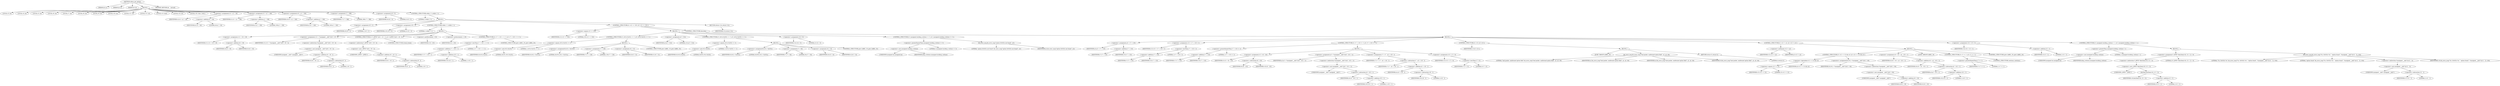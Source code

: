 digraph udhcp_get_option {  
"1000114" [label = "(METHOD,udhcp_get_option)" ]
"1000115" [label = "(PARAM,int a1)" ]
"1000116" [label = "(PARAM,int a2)" ]
"1000117" [label = "(PARAM,int a3)" ]
"1000118" [label = "(BLOCK,,)" ]
"1000119" [label = "(LOCAL,v3: int)" ]
"1000120" [label = "(LOCAL,v4: int)" ]
"1000121" [label = "(LOCAL,v5: int)" ]
"1000122" [label = "(LOCAL,v6: int)" ]
"1000123" [label = "(LOCAL,v7: int)" ]
"1000124" [label = "(LOCAL,v8: int)" ]
"1000125" [label = "(LOCAL,v9: int)" ]
"1000126" [label = "(LOCAL,v10: int)" ]
"1000127" [label = "(LOCAL,v11: int)" ]
"1000128" [label = "(LOCAL,v12: int)" ]
"1000129" [label = "(LOCAL,v13: bool)" ]
"1000130" [label = "(LOCAL,v14: int)" ]
"1000131" [label = "(LOCAL,v16: char [ 546 ])" ]
"1000132" [label = "(<operator>.assignment,v4 = a1 + 44)" ]
"1000133" [label = "(IDENTIFIER,v4,v4 = a1 + 44)" ]
"1000134" [label = "(<operator>.addition,a1 + 44)" ]
"1000135" [label = "(IDENTIFIER,a1,a1 + 44)" ]
"1000136" [label = "(LITERAL,44,a1 + 44)" ]
"1000137" [label = "(<operator>.assignment,v5 = a1 + 108)" ]
"1000138" [label = "(IDENTIFIER,v5,v5 = a1 + 108)" ]
"1000139" [label = "(<operator>.addition,a1 + 108)" ]
"1000140" [label = "(IDENTIFIER,a1,a1 + 108)" ]
"1000141" [label = "(LITERAL,108,a1 + 108)" ]
"1000142" [label = "(<operator>.assignment,v6 = a1 + 240)" ]
"1000143" [label = "(IDENTIFIER,v6,v6 = a1 + 240)" ]
"1000144" [label = "(<operator>.addition,a1 + 240)" ]
"1000145" [label = "(IDENTIFIER,a1,a1 + 240)" ]
"1000146" [label = "(LITERAL,240,a1 + 240)" ]
"1000147" [label = "(<operator>.assignment,v7 = 388)" ]
"1000148" [label = "(IDENTIFIER,v7,v7 = 388)" ]
"1000149" [label = "(LITERAL,388,v7 = 388)" ]
"1000150" [label = "(<operator>.assignment,v8 = 0)" ]
"1000151" [label = "(IDENTIFIER,v8,v8 = 0)" ]
"1000152" [label = "(LITERAL,0,v8 = 0)" ]
"1000153" [label = "(CONTROL_STRUCTURE,while ( 2 ),while ( 2 ))" ]
"1000154" [label = "(LITERAL,2,while ( 2 ))" ]
"1000155" [label = "(BLOCK,,)" ]
"1000156" [label = "(<operator>.assignment,v9 = 2)" ]
"1000157" [label = "(IDENTIFIER,v9,v9 = 2)" ]
"1000158" [label = "(LITERAL,2,v9 = 2)" ]
"1000159" [label = "(<operator>.assignment,v10 = 0)" ]
"1000160" [label = "(IDENTIFIER,v10,v10 = 0)" ]
"1000161" [label = "(LITERAL,0,v10 = 0)" ]
"1000162" [label = "(CONTROL_STRUCTURE,while ( 1 ),while ( 1 ))" ]
"1000163" [label = "(LITERAL,1,while ( 1 ))" ]
"1000164" [label = "(BLOCK,,)" ]
"1000165" [label = "(<operator>.assignment,v11 = v6 + v9)" ]
"1000166" [label = "(IDENTIFIER,v11,v11 = v6 + v9)" ]
"1000167" [label = "(<operator>.addition,v6 + v9)" ]
"1000168" [label = "(IDENTIFIER,v6,v6 + v9)" ]
"1000169" [label = "(IDENTIFIER,v9,v6 + v9)" ]
"1000170" [label = "(<operator>.assignment,v12 = *(unsigned __int8 *)(v6 + v9 - 2))" ]
"1000171" [label = "(IDENTIFIER,v12,v12 = *(unsigned __int8 *)(v6 + v9 - 2))" ]
"1000172" [label = "(<operator>.indirection,*(unsigned __int8 *)(v6 + v9 - 2))" ]
"1000173" [label = "(<operator>.cast,(unsigned __int8 *)(v6 + v9 - 2))" ]
"1000174" [label = "(UNKNOWN,unsigned __int8 *,unsigned __int8 *)" ]
"1000175" [label = "(<operator>.addition,v6 + v9 - 2)" ]
"1000176" [label = "(IDENTIFIER,v6,v6 + v9 - 2)" ]
"1000177" [label = "(<operator>.subtraction,v9 - 2)" ]
"1000178" [label = "(IDENTIFIER,v9,v9 - 2)" ]
"1000179" [label = "(LITERAL,2,v9 - 2)" ]
"1000180" [label = "(CONTROL_STRUCTURE,if ( *(_BYTE *)(v6 + v9 - 2) ),if ( *(_BYTE *)(v6 + v9 - 2) ))" ]
"1000181" [label = "(<operator>.indirection,*(_BYTE *)(v6 + v9 - 2))" ]
"1000182" [label = "(<operator>.cast,(_BYTE *)(v6 + v9 - 2))" ]
"1000183" [label = "(UNKNOWN,_BYTE *,_BYTE *)" ]
"1000184" [label = "(<operator>.addition,v6 + v9 - 2)" ]
"1000185" [label = "(IDENTIFIER,v6,v6 + v9 - 2)" ]
"1000186" [label = "(<operator>.subtraction,v9 - 2)" ]
"1000187" [label = "(IDENTIFIER,v9,v9 - 2)" ]
"1000188" [label = "(LITERAL,2,v9 - 2)" ]
"1000189" [label = "(CONTROL_STRUCTURE,break;,break;)" ]
"1000190" [label = "(<operator>.preDecrement,--v10)" ]
"1000191" [label = "(IDENTIFIER,v10,--v10)" ]
"1000192" [label = "(<operator>.preIncrement,++v9)" ]
"1000193" [label = "(IDENTIFIER,v9,++v9)" ]
"1000194" [label = "(CONTROL_STRUCTURE,if ( v7 + v10 + 1 < 2 ),if ( v7 + v10 + 1 < 2 ))" ]
"1000195" [label = "(<operator>.lessThan,v7 + v10 + 1 < 2)" ]
"1000196" [label = "(<operator>.addition,v7 + v10 + 1)" ]
"1000197" [label = "(IDENTIFIER,v7,v7 + v10 + 1)" ]
"1000198" [label = "(<operator>.addition,v10 + 1)" ]
"1000199" [label = "(IDENTIFIER,v10,v10 + 1)" ]
"1000200" [label = "(LITERAL,1,v10 + 1)" ]
"1000201" [label = "(LITERAL,2,v7 + v10 + 1 < 2)" ]
"1000202" [label = "(CONTROL_STRUCTURE,goto LABEL_20;,goto LABEL_20;)" ]
"1000203" [label = "(CONTROL_STRUCTURE,if ( v12 == 255 ),if ( v12 == 255 ))" ]
"1000204" [label = "(<operator>.equals,v12 == 255)" ]
"1000205" [label = "(IDENTIFIER,v12,v12 == 255)" ]
"1000206" [label = "(LITERAL,255,v12 == 255)" ]
"1000207" [label = "(BLOCK,,)" ]
"1000208" [label = "(CONTROL_STRUCTURE,if ( (v8 & 0x101) == 1 ),if ( (v8 & 0x101) == 1 ))" ]
"1000209" [label = "(<operator>.equals,(v8 & 0x101) == 1)" ]
"1000210" [label = "(<operator>.and,v8 & 0x101)" ]
"1000211" [label = "(IDENTIFIER,v8,v8 & 0x101)" ]
"1000212" [label = "(LITERAL,0x101,v8 & 0x101)" ]
"1000213" [label = "(LITERAL,1,(v8 & 0x101) == 1)" ]
"1000214" [label = "(BLOCK,,)" ]
"1000215" [label = "(<operators>.assignmentOr,v8 |= 0x101u)" ]
"1000216" [label = "(IDENTIFIER,v8,v8 |= 0x101u)" ]
"1000217" [label = "(LITERAL,0x101u,v8 |= 0x101u)" ]
"1000218" [label = "(<operator>.assignment,v7 = 128)" ]
"1000219" [label = "(IDENTIFIER,v7,v7 = 128)" ]
"1000220" [label = "(LITERAL,128,v7 = 128)" ]
"1000221" [label = "(<operator>.assignment,v6 = v5)" ]
"1000222" [label = "(IDENTIFIER,v6,v6 = v5)" ]
"1000223" [label = "(IDENTIFIER,v5,v6 = v5)" ]
"1000224" [label = "(CONTROL_STRUCTURE,goto LABEL_19;,goto LABEL_19;)" ]
"1000225" [label = "(<operator>.assignment,a3 = 514)" ]
"1000226" [label = "(IDENTIFIER,a3,a3 = 514)" ]
"1000227" [label = "(LITERAL,514,a3 = 514)" ]
"1000228" [label = "(CONTROL_STRUCTURE,if ( (v8 & 0x202) == 2 ),if ( (v8 & 0x202) == 2 ))" ]
"1000229" [label = "(<operator>.equals,(v8 & 0x202) == 2)" ]
"1000230" [label = "(<operator>.and,v8 & 0x202)" ]
"1000231" [label = "(IDENTIFIER,v8,v8 & 0x202)" ]
"1000232" [label = "(LITERAL,0x202,v8 & 0x202)" ]
"1000233" [label = "(LITERAL,2,(v8 & 0x202) == 2)" ]
"1000234" [label = "(BLOCK,,)" ]
"1000235" [label = "(<operators>.assignmentOr,v8 |= 0x202u)" ]
"1000236" [label = "(IDENTIFIER,v8,v8 |= 0x202u)" ]
"1000237" [label = "(LITERAL,0x202u,v8 |= 0x202u)" ]
"1000238" [label = "(<operator>.assignment,v7 = 64)" ]
"1000239" [label = "(IDENTIFIER,v7,v7 = 64)" ]
"1000240" [label = "(LITERAL,64,v7 = 64)" ]
"1000241" [label = "(<operator>.assignment,v6 = v4)" ]
"1000242" [label = "(IDENTIFIER,v6,v6 = v4)" ]
"1000243" [label = "(IDENTIFIER,v4,v6 = v4)" ]
"1000244" [label = "(CONTROL_STRUCTURE,goto LABEL_19;,goto LABEL_19;)" ]
"1000245" [label = "(<operator>.assignment,v14 = 0)" ]
"1000246" [label = "(IDENTIFIER,v14,v14 = 0)" ]
"1000247" [label = "(LITERAL,0,v14 = 0)" ]
"1000248" [label = "(CONTROL_STRUCTURE,if ( (unsigned int)dhcp_verbose >= 3 ),if ( (unsigned int)dhcp_verbose >= 3 ))" ]
"1000249" [label = "(<operator>.greaterEqualsThan,(unsigned int)dhcp_verbose >= 3)" ]
"1000250" [label = "(<operator>.cast,(unsigned int)dhcp_verbose)" ]
"1000251" [label = "(UNKNOWN,unsigned int,unsigned int)" ]
"1000252" [label = "(IDENTIFIER,dhcp_verbose,(unsigned int)dhcp_verbose)" ]
"1000253" [label = "(LITERAL,3,(unsigned int)dhcp_verbose >= 3)" ]
"1000254" [label = "(bb_error_msg,bb_error_msg(\"option 0x%02x not found\", a2))" ]
"1000255" [label = "(LITERAL,\"option 0x%02x not found\",bb_error_msg(\"option 0x%02x not found\", a2))" ]
"1000256" [label = "(IDENTIFIER,a2,bb_error_msg(\"option 0x%02x not found\", a2))" ]
"1000257" [label = "(CONTROL_STRUCTURE,else,else)" ]
"1000258" [label = "(BLOCK,,)" ]
"1000259" [label = "(<operator>.assignment,a3 = v7 + v10)" ]
"1000260" [label = "(IDENTIFIER,a3,a3 = v7 + v10)" ]
"1000261" [label = "(<operator>.addition,v7 + v10)" ]
"1000262" [label = "(IDENTIFIER,v7,v7 + v10)" ]
"1000263" [label = "(IDENTIFIER,v10,v7 + v10)" ]
"1000264" [label = "(<operator>.assignment,v13 = v7 + v10 < 2)" ]
"1000265" [label = "(IDENTIFIER,v13,v13 = v7 + v10 < 2)" ]
"1000266" [label = "(<operator>.lessThan,v7 + v10 < 2)" ]
"1000267" [label = "(<operator>.addition,v7 + v10)" ]
"1000268" [label = "(IDENTIFIER,v7,v7 + v10)" ]
"1000269" [label = "(IDENTIFIER,v10,v7 + v10)" ]
"1000270" [label = "(LITERAL,2,v7 + v10 < 2)" ]
"1000271" [label = "(CONTROL_STRUCTURE,if ( v7 + v10 >= 2 ),if ( v7 + v10 >= 2 ))" ]
"1000272" [label = "(<operator>.greaterEqualsThan,v7 + v10 >= 2)" ]
"1000273" [label = "(<operator>.addition,v7 + v10)" ]
"1000274" [label = "(IDENTIFIER,v7,v7 + v10)" ]
"1000275" [label = "(IDENTIFIER,v10,v7 + v10)" ]
"1000276" [label = "(LITERAL,2,v7 + v10 >= 2)" ]
"1000277" [label = "(BLOCK,,)" ]
"1000278" [label = "(<operator>.assignment,v3 = v6 - v10)" ]
"1000279" [label = "(IDENTIFIER,v3,v3 = v6 - v10)" ]
"1000280" [label = "(<operator>.subtraction,v6 - v10)" ]
"1000281" [label = "(IDENTIFIER,v6,v6 - v10)" ]
"1000282" [label = "(IDENTIFIER,v10,v6 - v10)" ]
"1000283" [label = "(<operator>.assignment,a3 = *(unsigned __int8 *)(v6 - v10 + 1))" ]
"1000284" [label = "(IDENTIFIER,a3,a3 = *(unsigned __int8 *)(v6 - v10 + 1))" ]
"1000285" [label = "(<operator>.indirection,*(unsigned __int8 *)(v6 - v10 + 1))" ]
"1000286" [label = "(<operator>.cast,(unsigned __int8 *)(v6 - v10 + 1))" ]
"1000287" [label = "(UNKNOWN,unsigned __int8 *,unsigned __int8 *)" ]
"1000288" [label = "(<operator>.subtraction,v6 - v10 + 1)" ]
"1000289" [label = "(IDENTIFIER,v6,v6 - v10 + 1)" ]
"1000290" [label = "(<operator>.addition,v10 + 1)" ]
"1000291" [label = "(IDENTIFIER,v10,v10 + 1)" ]
"1000292" [label = "(LITERAL,1,v10 + 1)" ]
"1000293" [label = "(<operator>.assignment,v7 = v7 - a3 + v10 - 2)" ]
"1000294" [label = "(IDENTIFIER,v7,v7 = v7 - a3 + v10 - 2)" ]
"1000295" [label = "(<operator>.subtraction,v7 - a3 + v10 - 2)" ]
"1000296" [label = "(IDENTIFIER,v7,v7 - a3 + v10 - 2)" ]
"1000297" [label = "(<operator>.addition,a3 + v10 - 2)" ]
"1000298" [label = "(IDENTIFIER,a3,a3 + v10 - 2)" ]
"1000299" [label = "(<operator>.subtraction,v10 - 2)" ]
"1000300" [label = "(IDENTIFIER,v10,v10 - 2)" ]
"1000301" [label = "(LITERAL,2,v10 - 2)" ]
"1000302" [label = "(<operator>.assignment,v13 = v7 < 0)" ]
"1000303" [label = "(IDENTIFIER,v13,v13 = v7 < 0)" ]
"1000304" [label = "(<operator>.lessThan,v7 < 0)" ]
"1000305" [label = "(IDENTIFIER,v7,v7 < 0)" ]
"1000306" [label = "(LITERAL,0,v7 < 0)" ]
"1000307" [label = "(CONTROL_STRUCTURE,if ( v13 ),if ( v13 ))" ]
"1000308" [label = "(IDENTIFIER,v13,if ( v13 ))" ]
"1000309" [label = "(BLOCK,,)" ]
"1000310" [label = "(JUMP_TARGET,LABEL_20)" ]
"1000311" [label = "(bb_error_msg,bb_error_msg(\"bad packet, malformed option field\", a2, a3, v9))" ]
"1000312" [label = "(LITERAL,\"bad packet, malformed option field\",bb_error_msg(\"bad packet, malformed option field\", a2, a3, v9))" ]
"1000313" [label = "(IDENTIFIER,a2,bb_error_msg(\"bad packet, malformed option field\", a2, a3, v9))" ]
"1000314" [label = "(IDENTIFIER,a3,bb_error_msg(\"bad packet, malformed option field\", a2, a3, v9))" ]
"1000315" [label = "(IDENTIFIER,v9,bb_error_msg(\"bad packet, malformed option field\", a2, a3, v9))" ]
"1000316" [label = "(RETURN,return 0;,return 0;)" ]
"1000317" [label = "(LITERAL,0,return 0;)" ]
"1000318" [label = "(CONTROL_STRUCTURE,if ( v12 != a2 ),if ( v12 != a2 ))" ]
"1000319" [label = "(<operator>.notEquals,v12 != a2)" ]
"1000320" [label = "(IDENTIFIER,v12,v12 != a2)" ]
"1000321" [label = "(IDENTIFIER,a2,v12 != a2)" ]
"1000322" [label = "(BLOCK,,)" ]
"1000323" [label = "(CONTROL_STRUCTURE,if ( v12 == 52 && a3 ),if ( v12 == 52 && a3 ))" ]
"1000324" [label = "(<operator>.logicalAnd,v12 == 52 && a3)" ]
"1000325" [label = "(<operator>.equals,v12 == 52)" ]
"1000326" [label = "(IDENTIFIER,v12,v12 == 52)" ]
"1000327" [label = "(LITERAL,52,v12 == 52)" ]
"1000328" [label = "(IDENTIFIER,a3,v12 == 52 && a3)" ]
"1000329" [label = "(<operators>.assignmentOr,v8 |= *(unsigned __int8 *)(v6 + v9))" ]
"1000330" [label = "(IDENTIFIER,v8,v8 |= *(unsigned __int8 *)(v6 + v9))" ]
"1000331" [label = "(<operator>.indirection,*(unsigned __int8 *)(v6 + v9))" ]
"1000332" [label = "(<operator>.cast,(unsigned __int8 *)(v6 + v9))" ]
"1000333" [label = "(UNKNOWN,unsigned __int8 *,unsigned __int8 *)" ]
"1000334" [label = "(<operator>.addition,v6 + v9)" ]
"1000335" [label = "(IDENTIFIER,v6,v6 + v9)" ]
"1000336" [label = "(IDENTIFIER,v9,v6 + v9)" ]
"1000337" [label = "(<operator>.assignment,v6 = v6 + a3 - v10 + 2)" ]
"1000338" [label = "(IDENTIFIER,v6,v6 = v6 + a3 - v10 + 2)" ]
"1000339" [label = "(<operator>.addition,v6 + a3 - v10 + 2)" ]
"1000340" [label = "(IDENTIFIER,v6,v6 + a3 - v10 + 2)" ]
"1000341" [label = "(<operator>.subtraction,a3 - v10 + 2)" ]
"1000342" [label = "(IDENTIFIER,a3,a3 - v10 + 2)" ]
"1000343" [label = "(<operator>.addition,v10 + 2)" ]
"1000344" [label = "(IDENTIFIER,v10,v10 + 2)" ]
"1000345" [label = "(LITERAL,2,v10 + 2)" ]
"1000346" [label = "(JUMP_TARGET,LABEL_19)" ]
"1000347" [label = "(CONTROL_STRUCTURE,if ( v7 >= 1 ),if ( v7 >= 1 ))" ]
"1000348" [label = "(<operator>.greaterEqualsThan,v7 >= 1)" ]
"1000349" [label = "(IDENTIFIER,v7,v7 >= 1)" ]
"1000350" [label = "(LITERAL,1,v7 >= 1)" ]
"1000351" [label = "(CONTROL_STRUCTURE,continue;,continue;)" ]
"1000352" [label = "(CONTROL_STRUCTURE,goto LABEL_20;,goto LABEL_20;)" ]
"1000353" [label = "(<operator>.assignment,v14 = v3 + 2)" ]
"1000354" [label = "(IDENTIFIER,v14,v14 = v3 + 2)" ]
"1000355" [label = "(<operator>.addition,v3 + 2)" ]
"1000356" [label = "(IDENTIFIER,v3,v3 + 2)" ]
"1000357" [label = "(LITERAL,2,v3 + 2)" ]
"1000358" [label = "(CONTROL_STRUCTURE,if ( (unsigned int)dhcp_verbose > 1 ),if ( (unsigned int)dhcp_verbose > 1 ))" ]
"1000359" [label = "(<operator>.greaterThan,(unsigned int)dhcp_verbose > 1)" ]
"1000360" [label = "(<operator>.cast,(unsigned int)dhcp_verbose)" ]
"1000361" [label = "(UNKNOWN,unsigned int,unsigned int)" ]
"1000362" [label = "(IDENTIFIER,dhcp_verbose,(unsigned int)dhcp_verbose)" ]
"1000363" [label = "(LITERAL,1,(unsigned int)dhcp_verbose > 1)" ]
"1000364" [label = "(BLOCK,,)" ]
"1000365" [label = "(<operator>.assignment,*(_BYTE *)bin2hex(v16, v3 + 2) = 0)" ]
"1000366" [label = "(<operator>.indirection,*(_BYTE *)bin2hex(v16, v3 + 2))" ]
"1000367" [label = "(<operator>.cast,(_BYTE *)bin2hex(v16, v3 + 2))" ]
"1000368" [label = "(UNKNOWN,_BYTE *,_BYTE *)" ]
"1000369" [label = "(bin2hex,bin2hex(v16, v3 + 2))" ]
"1000370" [label = "(IDENTIFIER,v16,bin2hex(v16, v3 + 2))" ]
"1000371" [label = "(<operator>.addition,v3 + 2)" ]
"1000372" [label = "(IDENTIFIER,v3,v3 + 2)" ]
"1000373" [label = "(LITERAL,2,v3 + 2)" ]
"1000374" [label = "(LITERAL,0,*(_BYTE *)bin2hex(v16, v3 + 2) = 0)" ]
"1000375" [label = "(bb_error_msg,bb_error_msg(\"%s: 0x%02x %s\", \"option found\", *(unsigned __int8 *)(v11 - 2), v16))" ]
"1000376" [label = "(LITERAL,\"%s: 0x%02x %s\",bb_error_msg(\"%s: 0x%02x %s\", \"option found\", *(unsigned __int8 *)(v11 - 2), v16))" ]
"1000377" [label = "(LITERAL,\"option found\",bb_error_msg(\"%s: 0x%02x %s\", \"option found\", *(unsigned __int8 *)(v11 - 2), v16))" ]
"1000378" [label = "(<operator>.indirection,*(unsigned __int8 *)(v11 - 2))" ]
"1000379" [label = "(<operator>.cast,(unsigned __int8 *)(v11 - 2))" ]
"1000380" [label = "(UNKNOWN,unsigned __int8 *,unsigned __int8 *)" ]
"1000381" [label = "(<operator>.subtraction,v11 - 2)" ]
"1000382" [label = "(IDENTIFIER,v11,v11 - 2)" ]
"1000383" [label = "(LITERAL,2,v11 - 2)" ]
"1000384" [label = "(IDENTIFIER,v16,bb_error_msg(\"%s: 0x%02x %s\", \"option found\", *(unsigned __int8 *)(v11 - 2), v16))" ]
"1000385" [label = "(RETURN,return v14;,return v14;)" ]
"1000386" [label = "(IDENTIFIER,v14,return v14;)" ]
"1000387" [label = "(METHOD_RETURN,int __fastcall)" ]
  "1000114" -> "1000115" 
  "1000114" -> "1000116" 
  "1000114" -> "1000117" 
  "1000114" -> "1000118" 
  "1000114" -> "1000387" 
  "1000118" -> "1000119" 
  "1000118" -> "1000120" 
  "1000118" -> "1000121" 
  "1000118" -> "1000122" 
  "1000118" -> "1000123" 
  "1000118" -> "1000124" 
  "1000118" -> "1000125" 
  "1000118" -> "1000126" 
  "1000118" -> "1000127" 
  "1000118" -> "1000128" 
  "1000118" -> "1000129" 
  "1000118" -> "1000130" 
  "1000118" -> "1000131" 
  "1000118" -> "1000132" 
  "1000118" -> "1000137" 
  "1000118" -> "1000142" 
  "1000118" -> "1000147" 
  "1000118" -> "1000150" 
  "1000118" -> "1000153" 
  "1000132" -> "1000133" 
  "1000132" -> "1000134" 
  "1000134" -> "1000135" 
  "1000134" -> "1000136" 
  "1000137" -> "1000138" 
  "1000137" -> "1000139" 
  "1000139" -> "1000140" 
  "1000139" -> "1000141" 
  "1000142" -> "1000143" 
  "1000142" -> "1000144" 
  "1000144" -> "1000145" 
  "1000144" -> "1000146" 
  "1000147" -> "1000148" 
  "1000147" -> "1000149" 
  "1000150" -> "1000151" 
  "1000150" -> "1000152" 
  "1000153" -> "1000154" 
  "1000153" -> "1000155" 
  "1000155" -> "1000156" 
  "1000155" -> "1000159" 
  "1000155" -> "1000162" 
  "1000155" -> "1000203" 
  "1000155" -> "1000385" 
  "1000156" -> "1000157" 
  "1000156" -> "1000158" 
  "1000159" -> "1000160" 
  "1000159" -> "1000161" 
  "1000162" -> "1000163" 
  "1000162" -> "1000164" 
  "1000164" -> "1000165" 
  "1000164" -> "1000170" 
  "1000164" -> "1000180" 
  "1000164" -> "1000190" 
  "1000164" -> "1000192" 
  "1000164" -> "1000194" 
  "1000165" -> "1000166" 
  "1000165" -> "1000167" 
  "1000167" -> "1000168" 
  "1000167" -> "1000169" 
  "1000170" -> "1000171" 
  "1000170" -> "1000172" 
  "1000172" -> "1000173" 
  "1000173" -> "1000174" 
  "1000173" -> "1000175" 
  "1000175" -> "1000176" 
  "1000175" -> "1000177" 
  "1000177" -> "1000178" 
  "1000177" -> "1000179" 
  "1000180" -> "1000181" 
  "1000180" -> "1000189" 
  "1000181" -> "1000182" 
  "1000182" -> "1000183" 
  "1000182" -> "1000184" 
  "1000184" -> "1000185" 
  "1000184" -> "1000186" 
  "1000186" -> "1000187" 
  "1000186" -> "1000188" 
  "1000190" -> "1000191" 
  "1000192" -> "1000193" 
  "1000194" -> "1000195" 
  "1000194" -> "1000202" 
  "1000195" -> "1000196" 
  "1000195" -> "1000201" 
  "1000196" -> "1000197" 
  "1000196" -> "1000198" 
  "1000198" -> "1000199" 
  "1000198" -> "1000200" 
  "1000203" -> "1000204" 
  "1000203" -> "1000207" 
  "1000203" -> "1000257" 
  "1000204" -> "1000205" 
  "1000204" -> "1000206" 
  "1000207" -> "1000208" 
  "1000207" -> "1000225" 
  "1000207" -> "1000228" 
  "1000207" -> "1000245" 
  "1000207" -> "1000248" 
  "1000208" -> "1000209" 
  "1000208" -> "1000214" 
  "1000209" -> "1000210" 
  "1000209" -> "1000213" 
  "1000210" -> "1000211" 
  "1000210" -> "1000212" 
  "1000214" -> "1000215" 
  "1000214" -> "1000218" 
  "1000214" -> "1000221" 
  "1000214" -> "1000224" 
  "1000215" -> "1000216" 
  "1000215" -> "1000217" 
  "1000218" -> "1000219" 
  "1000218" -> "1000220" 
  "1000221" -> "1000222" 
  "1000221" -> "1000223" 
  "1000225" -> "1000226" 
  "1000225" -> "1000227" 
  "1000228" -> "1000229" 
  "1000228" -> "1000234" 
  "1000229" -> "1000230" 
  "1000229" -> "1000233" 
  "1000230" -> "1000231" 
  "1000230" -> "1000232" 
  "1000234" -> "1000235" 
  "1000234" -> "1000238" 
  "1000234" -> "1000241" 
  "1000234" -> "1000244" 
  "1000235" -> "1000236" 
  "1000235" -> "1000237" 
  "1000238" -> "1000239" 
  "1000238" -> "1000240" 
  "1000241" -> "1000242" 
  "1000241" -> "1000243" 
  "1000245" -> "1000246" 
  "1000245" -> "1000247" 
  "1000248" -> "1000249" 
  "1000248" -> "1000254" 
  "1000249" -> "1000250" 
  "1000249" -> "1000253" 
  "1000250" -> "1000251" 
  "1000250" -> "1000252" 
  "1000254" -> "1000255" 
  "1000254" -> "1000256" 
  "1000257" -> "1000258" 
  "1000258" -> "1000259" 
  "1000258" -> "1000264" 
  "1000258" -> "1000271" 
  "1000258" -> "1000307" 
  "1000258" -> "1000318" 
  "1000258" -> "1000353" 
  "1000258" -> "1000358" 
  "1000259" -> "1000260" 
  "1000259" -> "1000261" 
  "1000261" -> "1000262" 
  "1000261" -> "1000263" 
  "1000264" -> "1000265" 
  "1000264" -> "1000266" 
  "1000266" -> "1000267" 
  "1000266" -> "1000270" 
  "1000267" -> "1000268" 
  "1000267" -> "1000269" 
  "1000271" -> "1000272" 
  "1000271" -> "1000277" 
  "1000272" -> "1000273" 
  "1000272" -> "1000276" 
  "1000273" -> "1000274" 
  "1000273" -> "1000275" 
  "1000277" -> "1000278" 
  "1000277" -> "1000283" 
  "1000277" -> "1000293" 
  "1000277" -> "1000302" 
  "1000278" -> "1000279" 
  "1000278" -> "1000280" 
  "1000280" -> "1000281" 
  "1000280" -> "1000282" 
  "1000283" -> "1000284" 
  "1000283" -> "1000285" 
  "1000285" -> "1000286" 
  "1000286" -> "1000287" 
  "1000286" -> "1000288" 
  "1000288" -> "1000289" 
  "1000288" -> "1000290" 
  "1000290" -> "1000291" 
  "1000290" -> "1000292" 
  "1000293" -> "1000294" 
  "1000293" -> "1000295" 
  "1000295" -> "1000296" 
  "1000295" -> "1000297" 
  "1000297" -> "1000298" 
  "1000297" -> "1000299" 
  "1000299" -> "1000300" 
  "1000299" -> "1000301" 
  "1000302" -> "1000303" 
  "1000302" -> "1000304" 
  "1000304" -> "1000305" 
  "1000304" -> "1000306" 
  "1000307" -> "1000308" 
  "1000307" -> "1000309" 
  "1000309" -> "1000310" 
  "1000309" -> "1000311" 
  "1000309" -> "1000316" 
  "1000311" -> "1000312" 
  "1000311" -> "1000313" 
  "1000311" -> "1000314" 
  "1000311" -> "1000315" 
  "1000316" -> "1000317" 
  "1000318" -> "1000319" 
  "1000318" -> "1000322" 
  "1000319" -> "1000320" 
  "1000319" -> "1000321" 
  "1000322" -> "1000323" 
  "1000322" -> "1000337" 
  "1000322" -> "1000346" 
  "1000322" -> "1000347" 
  "1000322" -> "1000352" 
  "1000323" -> "1000324" 
  "1000323" -> "1000329" 
  "1000324" -> "1000325" 
  "1000324" -> "1000328" 
  "1000325" -> "1000326" 
  "1000325" -> "1000327" 
  "1000329" -> "1000330" 
  "1000329" -> "1000331" 
  "1000331" -> "1000332" 
  "1000332" -> "1000333" 
  "1000332" -> "1000334" 
  "1000334" -> "1000335" 
  "1000334" -> "1000336" 
  "1000337" -> "1000338" 
  "1000337" -> "1000339" 
  "1000339" -> "1000340" 
  "1000339" -> "1000341" 
  "1000341" -> "1000342" 
  "1000341" -> "1000343" 
  "1000343" -> "1000344" 
  "1000343" -> "1000345" 
  "1000347" -> "1000348" 
  "1000347" -> "1000351" 
  "1000348" -> "1000349" 
  "1000348" -> "1000350" 
  "1000353" -> "1000354" 
  "1000353" -> "1000355" 
  "1000355" -> "1000356" 
  "1000355" -> "1000357" 
  "1000358" -> "1000359" 
  "1000358" -> "1000364" 
  "1000359" -> "1000360" 
  "1000359" -> "1000363" 
  "1000360" -> "1000361" 
  "1000360" -> "1000362" 
  "1000364" -> "1000365" 
  "1000364" -> "1000375" 
  "1000365" -> "1000366" 
  "1000365" -> "1000374" 
  "1000366" -> "1000367" 
  "1000367" -> "1000368" 
  "1000367" -> "1000369" 
  "1000369" -> "1000370" 
  "1000369" -> "1000371" 
  "1000371" -> "1000372" 
  "1000371" -> "1000373" 
  "1000375" -> "1000376" 
  "1000375" -> "1000377" 
  "1000375" -> "1000378" 
  "1000375" -> "1000384" 
  "1000378" -> "1000379" 
  "1000379" -> "1000380" 
  "1000379" -> "1000381" 
  "1000381" -> "1000382" 
  "1000381" -> "1000383" 
  "1000385" -> "1000386" 
}
